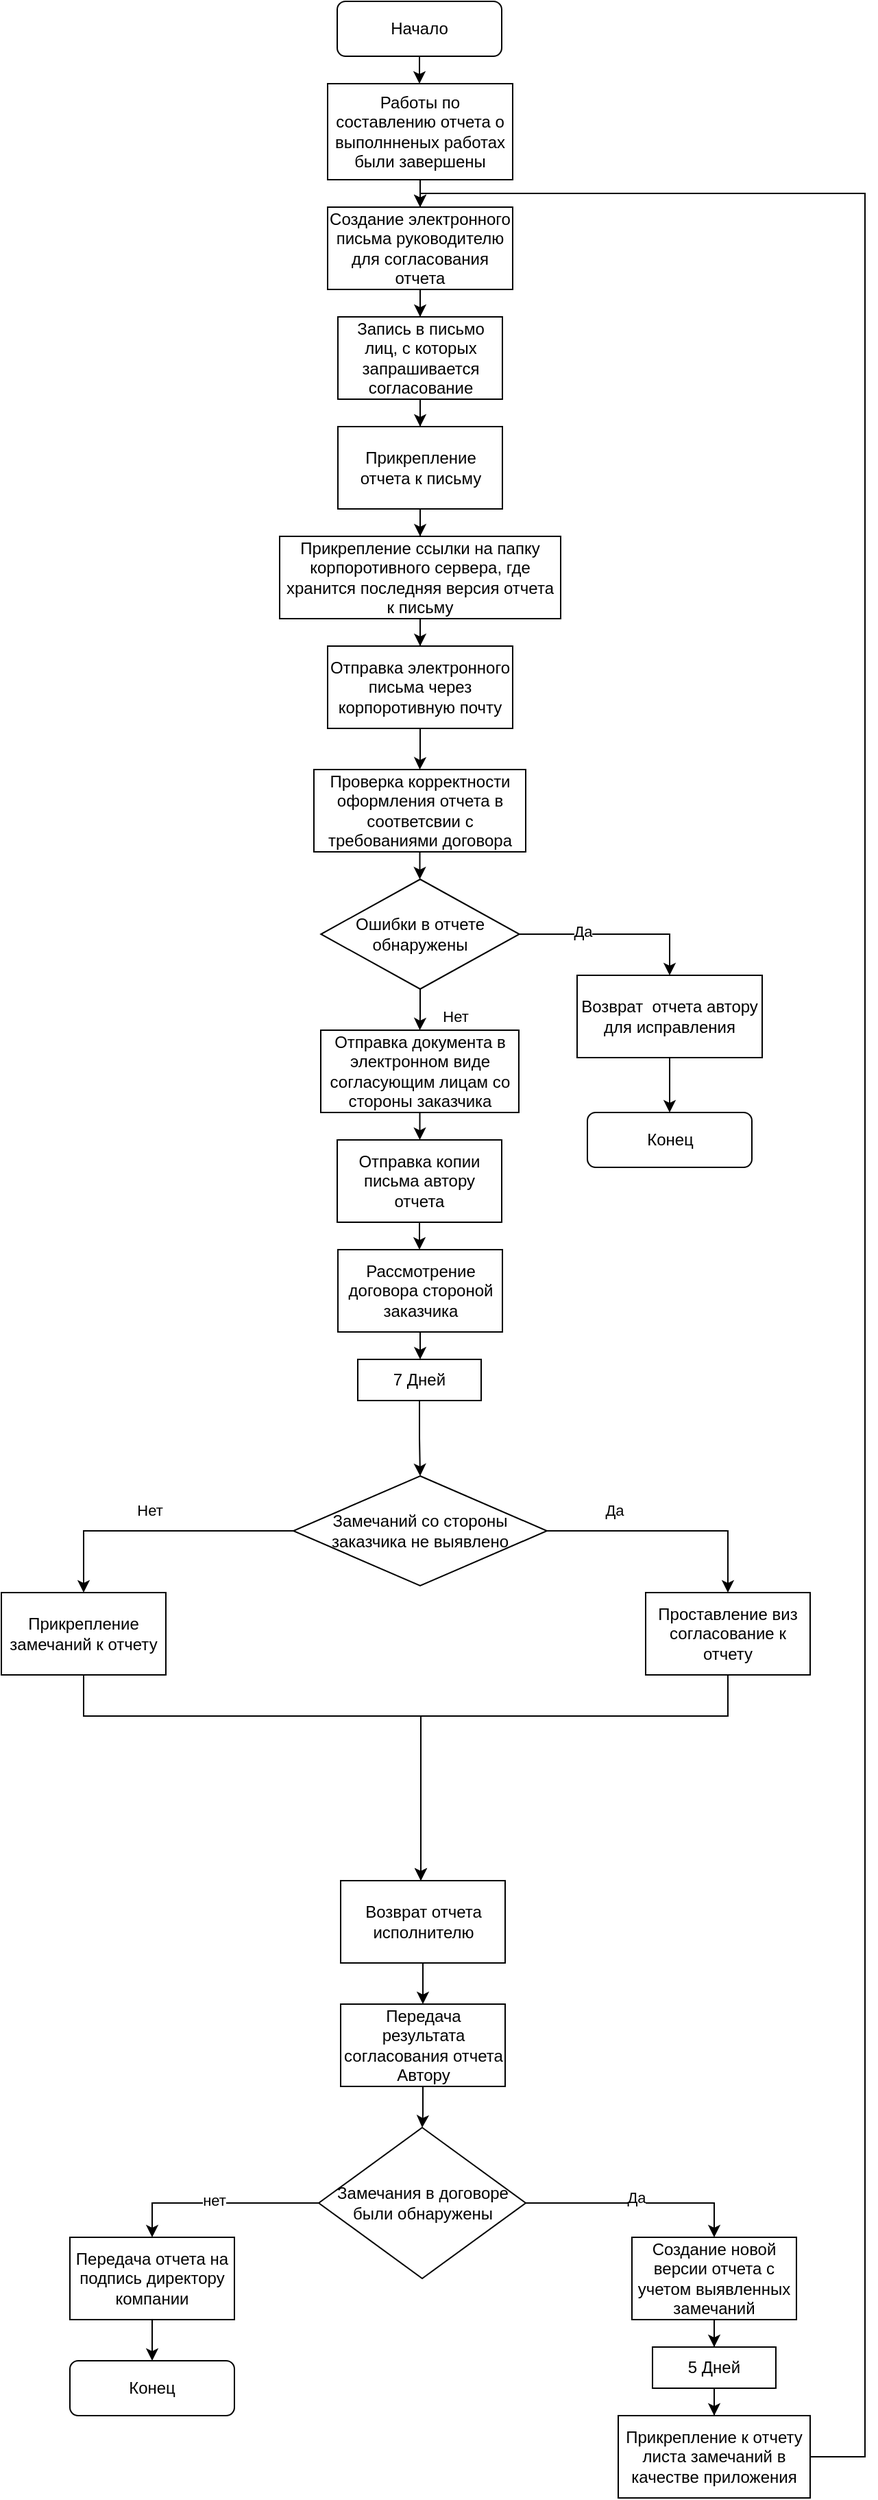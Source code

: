 <mxfile version="22.1.4" type="device">
  <diagram name="Страница — 1" id="YB76bZ7EdFSlboyZnP6n">
    <mxGraphModel dx="1432" dy="-1363" grid="1" gridSize="10" guides="1" tooltips="1" connect="1" arrows="1" fold="1" page="1" pageScale="1" pageWidth="850" pageHeight="1100" math="0" shadow="0">
      <root>
        <mxCell id="0" />
        <mxCell id="1" parent="0" />
        <mxCell id="TEf38cQ9urJb5EhMzlxC-3" value="" style="edgeStyle=orthogonalEdgeStyle;rounded=0;orthogonalLoop=1;jettySize=auto;html=1;" edge="1" parent="1" source="TEf38cQ9urJb5EhMzlxC-1" target="TEf38cQ9urJb5EhMzlxC-2">
          <mxGeometry relative="1" as="geometry" />
        </mxCell>
        <mxCell id="TEf38cQ9urJb5EhMzlxC-1" value="Начало" style="rounded=1;whiteSpace=wrap;html=1;" vertex="1" parent="1">
          <mxGeometry x="365" y="2240" width="120" height="40" as="geometry" />
        </mxCell>
        <mxCell id="TEf38cQ9urJb5EhMzlxC-5" value="" style="edgeStyle=orthogonalEdgeStyle;rounded=0;orthogonalLoop=1;jettySize=auto;html=1;entryX=0.5;entryY=0;entryDx=0;entryDy=0;" edge="1" parent="1" source="TEf38cQ9urJb5EhMzlxC-2" target="TEf38cQ9urJb5EhMzlxC-4">
          <mxGeometry relative="1" as="geometry">
            <mxPoint x="426" y="2390" as="targetPoint" />
          </mxGeometry>
        </mxCell>
        <mxCell id="TEf38cQ9urJb5EhMzlxC-2" value="Работы по составлению отчета о выполнненых работах были завершены" style="whiteSpace=wrap;html=1;rounded=0;" vertex="1" parent="1">
          <mxGeometry x="358" y="2300" width="135" height="70" as="geometry" />
        </mxCell>
        <mxCell id="TEf38cQ9urJb5EhMzlxC-65" style="edgeStyle=orthogonalEdgeStyle;rounded=0;orthogonalLoop=1;jettySize=auto;html=1;entryX=0.5;entryY=0;entryDx=0;entryDy=0;" edge="1" parent="1" source="TEf38cQ9urJb5EhMzlxC-4" target="TEf38cQ9urJb5EhMzlxC-6">
          <mxGeometry relative="1" as="geometry" />
        </mxCell>
        <mxCell id="TEf38cQ9urJb5EhMzlxC-4" value="Создание электронного письма руководителю для согласования отчета" style="whiteSpace=wrap;html=1;rounded=0;" vertex="1" parent="1">
          <mxGeometry x="358" y="2390" width="135" height="60" as="geometry" />
        </mxCell>
        <mxCell id="TEf38cQ9urJb5EhMzlxC-9" value="" style="edgeStyle=orthogonalEdgeStyle;rounded=0;orthogonalLoop=1;jettySize=auto;html=1;" edge="1" parent="1" source="TEf38cQ9urJb5EhMzlxC-6" target="TEf38cQ9urJb5EhMzlxC-8">
          <mxGeometry relative="1" as="geometry" />
        </mxCell>
        <mxCell id="TEf38cQ9urJb5EhMzlxC-6" value="Запись в письмо лиц, с которых запрашивается согласование" style="whiteSpace=wrap;html=1;rounded=0;" vertex="1" parent="1">
          <mxGeometry x="365.5" y="2470" width="120" height="60" as="geometry" />
        </mxCell>
        <mxCell id="TEf38cQ9urJb5EhMzlxC-11" value="" style="edgeStyle=orthogonalEdgeStyle;rounded=0;orthogonalLoop=1;jettySize=auto;html=1;" edge="1" parent="1" source="TEf38cQ9urJb5EhMzlxC-8" target="TEf38cQ9urJb5EhMzlxC-10">
          <mxGeometry relative="1" as="geometry" />
        </mxCell>
        <mxCell id="TEf38cQ9urJb5EhMzlxC-8" value="Прикрепление отчета к письму" style="whiteSpace=wrap;html=1;rounded=0;" vertex="1" parent="1">
          <mxGeometry x="365.5" y="2550" width="120" height="60" as="geometry" />
        </mxCell>
        <mxCell id="TEf38cQ9urJb5EhMzlxC-13" value="" style="edgeStyle=orthogonalEdgeStyle;rounded=0;orthogonalLoop=1;jettySize=auto;html=1;" edge="1" parent="1" source="TEf38cQ9urJb5EhMzlxC-10" target="TEf38cQ9urJb5EhMzlxC-12">
          <mxGeometry relative="1" as="geometry" />
        </mxCell>
        <mxCell id="TEf38cQ9urJb5EhMzlxC-10" value="Прикрепление ссылки на папку корпоротивного сервера, где хранится последняя версия отчета к письму" style="whiteSpace=wrap;html=1;rounded=0;" vertex="1" parent="1">
          <mxGeometry x="323" y="2630" width="205" height="60" as="geometry" />
        </mxCell>
        <mxCell id="TEf38cQ9urJb5EhMzlxC-15" value="" style="edgeStyle=orthogonalEdgeStyle;rounded=0;orthogonalLoop=1;jettySize=auto;html=1;" edge="1" parent="1" source="TEf38cQ9urJb5EhMzlxC-12" target="TEf38cQ9urJb5EhMzlxC-14">
          <mxGeometry relative="1" as="geometry" />
        </mxCell>
        <mxCell id="TEf38cQ9urJb5EhMzlxC-12" value="Отправка электронного письма через корпоротивную почту" style="whiteSpace=wrap;html=1;rounded=0;" vertex="1" parent="1">
          <mxGeometry x="358" y="2710" width="135" height="60" as="geometry" />
        </mxCell>
        <mxCell id="TEf38cQ9urJb5EhMzlxC-17" value="" style="edgeStyle=orthogonalEdgeStyle;rounded=0;orthogonalLoop=1;jettySize=auto;html=1;" edge="1" parent="1" source="TEf38cQ9urJb5EhMzlxC-14" target="TEf38cQ9urJb5EhMzlxC-16">
          <mxGeometry relative="1" as="geometry" />
        </mxCell>
        <mxCell id="TEf38cQ9urJb5EhMzlxC-14" value="Проверка корректности оформления отчета в соответсвии с требованиями договора" style="whiteSpace=wrap;html=1;rounded=0;" vertex="1" parent="1">
          <mxGeometry x="348" y="2800" width="154.5" height="60" as="geometry" />
        </mxCell>
        <mxCell id="TEf38cQ9urJb5EhMzlxC-18" style="edgeStyle=orthogonalEdgeStyle;rounded=0;orthogonalLoop=1;jettySize=auto;html=1;exitX=1;exitY=0.5;exitDx=0;exitDy=0;entryX=0.5;entryY=0;entryDx=0;entryDy=0;" edge="1" parent="1" source="TEf38cQ9urJb5EhMzlxC-16" target="TEf38cQ9urJb5EhMzlxC-19">
          <mxGeometry relative="1" as="geometry">
            <mxPoint x="540" y="2920" as="targetPoint" />
          </mxGeometry>
        </mxCell>
        <mxCell id="TEf38cQ9urJb5EhMzlxC-21" value="Да" style="edgeLabel;html=1;align=center;verticalAlign=middle;resizable=0;points=[];" vertex="1" connectable="0" parent="TEf38cQ9urJb5EhMzlxC-18">
          <mxGeometry x="-0.343" y="2" relative="1" as="geometry">
            <mxPoint as="offset" />
          </mxGeometry>
        </mxCell>
        <mxCell id="TEf38cQ9urJb5EhMzlxC-25" value="" style="edgeStyle=orthogonalEdgeStyle;rounded=0;orthogonalLoop=1;jettySize=auto;html=1;" edge="1" parent="1" source="TEf38cQ9urJb5EhMzlxC-16" target="TEf38cQ9urJb5EhMzlxC-24">
          <mxGeometry relative="1" as="geometry" />
        </mxCell>
        <mxCell id="TEf38cQ9urJb5EhMzlxC-26" value="Нет" style="edgeLabel;html=1;align=center;verticalAlign=middle;resizable=0;points=[];" vertex="1" connectable="0" parent="TEf38cQ9urJb5EhMzlxC-25">
          <mxGeometry x="0.28" relative="1" as="geometry">
            <mxPoint x="25" as="offset" />
          </mxGeometry>
        </mxCell>
        <mxCell id="TEf38cQ9urJb5EhMzlxC-16" value="Ошибки в отчете обнаружены" style="rhombus;whiteSpace=wrap;html=1;rounded=0;" vertex="1" parent="1">
          <mxGeometry x="353.13" y="2880" width="144.75" height="80" as="geometry" />
        </mxCell>
        <mxCell id="TEf38cQ9urJb5EhMzlxC-23" value="" style="edgeStyle=orthogonalEdgeStyle;rounded=0;orthogonalLoop=1;jettySize=auto;html=1;" edge="1" parent="1" source="TEf38cQ9urJb5EhMzlxC-19" target="TEf38cQ9urJb5EhMzlxC-22">
          <mxGeometry relative="1" as="geometry" />
        </mxCell>
        <mxCell id="TEf38cQ9urJb5EhMzlxC-19" value="Возврат&amp;nbsp; отчета автору для исправления" style="whiteSpace=wrap;html=1;rounded=0;" vertex="1" parent="1">
          <mxGeometry x="540" y="2950" width="135" height="60" as="geometry" />
        </mxCell>
        <mxCell id="TEf38cQ9urJb5EhMzlxC-22" value="Конец" style="rounded=1;whiteSpace=wrap;html=1;" vertex="1" parent="1">
          <mxGeometry x="547.5" y="3050" width="120" height="40" as="geometry" />
        </mxCell>
        <mxCell id="TEf38cQ9urJb5EhMzlxC-28" value="" style="edgeStyle=orthogonalEdgeStyle;rounded=0;orthogonalLoop=1;jettySize=auto;html=1;" edge="1" parent="1" source="TEf38cQ9urJb5EhMzlxC-24" target="TEf38cQ9urJb5EhMzlxC-27">
          <mxGeometry relative="1" as="geometry" />
        </mxCell>
        <mxCell id="TEf38cQ9urJb5EhMzlxC-24" value="Отправка документа в электронном виде согласующим лицам со стороны заказчика" style="whiteSpace=wrap;html=1;rounded=0;" vertex="1" parent="1">
          <mxGeometry x="353" y="2990" width="144.5" height="60" as="geometry" />
        </mxCell>
        <mxCell id="TEf38cQ9urJb5EhMzlxC-30" value="" style="edgeStyle=orthogonalEdgeStyle;rounded=0;orthogonalLoop=1;jettySize=auto;html=1;" edge="1" parent="1" source="TEf38cQ9urJb5EhMzlxC-27" target="TEf38cQ9urJb5EhMzlxC-29">
          <mxGeometry relative="1" as="geometry" />
        </mxCell>
        <mxCell id="TEf38cQ9urJb5EhMzlxC-27" value="Отправка копии письма автору отчета" style="whiteSpace=wrap;html=1;rounded=0;" vertex="1" parent="1">
          <mxGeometry x="365" y="3070" width="120" height="60" as="geometry" />
        </mxCell>
        <mxCell id="TEf38cQ9urJb5EhMzlxC-32" value="" style="edgeStyle=orthogonalEdgeStyle;rounded=0;orthogonalLoop=1;jettySize=auto;html=1;" edge="1" parent="1" source="TEf38cQ9urJb5EhMzlxC-29" target="TEf38cQ9urJb5EhMzlxC-31">
          <mxGeometry relative="1" as="geometry" />
        </mxCell>
        <mxCell id="TEf38cQ9urJb5EhMzlxC-29" value="Рассмотрение договора стороной заказчика" style="whiteSpace=wrap;html=1;rounded=0;" vertex="1" parent="1">
          <mxGeometry x="365.51" y="3150" width="120" height="60" as="geometry" />
        </mxCell>
        <mxCell id="TEf38cQ9urJb5EhMzlxC-34" value="" style="edgeStyle=orthogonalEdgeStyle;rounded=0;orthogonalLoop=1;jettySize=auto;html=1;" edge="1" parent="1" source="TEf38cQ9urJb5EhMzlxC-31" target="TEf38cQ9urJb5EhMzlxC-33">
          <mxGeometry relative="1" as="geometry" />
        </mxCell>
        <mxCell id="TEf38cQ9urJb5EhMzlxC-31" value="7 Дней" style="rounded=0;whiteSpace=wrap;html=1;" vertex="1" parent="1">
          <mxGeometry x="380" y="3230" width="90" height="30" as="geometry" />
        </mxCell>
        <mxCell id="TEf38cQ9urJb5EhMzlxC-36" value="" style="edgeStyle=orthogonalEdgeStyle;rounded=0;orthogonalLoop=1;jettySize=auto;html=1;" edge="1" parent="1" source="TEf38cQ9urJb5EhMzlxC-33" target="TEf38cQ9urJb5EhMzlxC-35">
          <mxGeometry relative="1" as="geometry" />
        </mxCell>
        <mxCell id="TEf38cQ9urJb5EhMzlxC-37" value="Да" style="edgeLabel;html=1;align=center;verticalAlign=middle;resizable=0;points=[];" vertex="1" connectable="0" parent="TEf38cQ9urJb5EhMzlxC-36">
          <mxGeometry x="-0.5" y="-2" relative="1" as="geometry">
            <mxPoint x="4" y="-17" as="offset" />
          </mxGeometry>
        </mxCell>
        <mxCell id="TEf38cQ9urJb5EhMzlxC-39" value="" style="edgeStyle=orthogonalEdgeStyle;rounded=0;orthogonalLoop=1;jettySize=auto;html=1;entryX=0.5;entryY=0;entryDx=0;entryDy=0;" edge="1" parent="1" source="TEf38cQ9urJb5EhMzlxC-33" target="TEf38cQ9urJb5EhMzlxC-38">
          <mxGeometry relative="1" as="geometry" />
        </mxCell>
        <mxCell id="TEf38cQ9urJb5EhMzlxC-40" value="Нет" style="edgeLabel;html=1;align=center;verticalAlign=middle;resizable=0;points=[];" vertex="1" connectable="0" parent="TEf38cQ9urJb5EhMzlxC-39">
          <mxGeometry x="0.06" y="-3" relative="1" as="geometry">
            <mxPoint y="-12" as="offset" />
          </mxGeometry>
        </mxCell>
        <mxCell id="TEf38cQ9urJb5EhMzlxC-33" value="Замечаний со стороны заказчика не выявлено" style="rhombus;whiteSpace=wrap;html=1;rounded=0;" vertex="1" parent="1">
          <mxGeometry x="333" y="3315" width="185" height="80" as="geometry" />
        </mxCell>
        <mxCell id="TEf38cQ9urJb5EhMzlxC-43" style="edgeStyle=orthogonalEdgeStyle;rounded=0;orthogonalLoop=1;jettySize=auto;html=1;exitX=0.5;exitY=1;exitDx=0;exitDy=0;" edge="1" parent="1" source="TEf38cQ9urJb5EhMzlxC-35" target="TEf38cQ9urJb5EhMzlxC-41">
          <mxGeometry relative="1" as="geometry">
            <Array as="points">
              <mxPoint x="650" y="3490" />
              <mxPoint x="426" y="3490" />
            </Array>
          </mxGeometry>
        </mxCell>
        <mxCell id="TEf38cQ9urJb5EhMzlxC-35" value="Проставление виз согласование к отчету" style="whiteSpace=wrap;html=1;rounded=0;" vertex="1" parent="1">
          <mxGeometry x="590" y="3400" width="120" height="60" as="geometry" />
        </mxCell>
        <mxCell id="TEf38cQ9urJb5EhMzlxC-44" style="edgeStyle=orthogonalEdgeStyle;rounded=0;orthogonalLoop=1;jettySize=auto;html=1;" edge="1" parent="1" source="TEf38cQ9urJb5EhMzlxC-38" target="TEf38cQ9urJb5EhMzlxC-41">
          <mxGeometry relative="1" as="geometry">
            <Array as="points">
              <mxPoint x="180" y="3490" />
              <mxPoint x="426" y="3490" />
            </Array>
          </mxGeometry>
        </mxCell>
        <mxCell id="TEf38cQ9urJb5EhMzlxC-38" value="Прикрепление замечаний к отчету" style="whiteSpace=wrap;html=1;rounded=0;" vertex="1" parent="1">
          <mxGeometry x="120" y="3400" width="120" height="60" as="geometry" />
        </mxCell>
        <mxCell id="TEf38cQ9urJb5EhMzlxC-46" value="" style="edgeStyle=orthogonalEdgeStyle;rounded=0;orthogonalLoop=1;jettySize=auto;html=1;" edge="1" parent="1" source="TEf38cQ9urJb5EhMzlxC-41" target="TEf38cQ9urJb5EhMzlxC-45">
          <mxGeometry relative="1" as="geometry" />
        </mxCell>
        <mxCell id="TEf38cQ9urJb5EhMzlxC-41" value="Возврат отчета исполнителю" style="whiteSpace=wrap;html=1;rounded=0;" vertex="1" parent="1">
          <mxGeometry x="367.5" y="3610" width="120" height="60" as="geometry" />
        </mxCell>
        <mxCell id="TEf38cQ9urJb5EhMzlxC-48" value="" style="edgeStyle=orthogonalEdgeStyle;rounded=0;orthogonalLoop=1;jettySize=auto;html=1;entryX=0.5;entryY=0;entryDx=0;entryDy=0;" edge="1" parent="1" source="TEf38cQ9urJb5EhMzlxC-45" target="TEf38cQ9urJb5EhMzlxC-49">
          <mxGeometry relative="1" as="geometry">
            <mxPoint x="427.5" y="3790" as="targetPoint" />
          </mxGeometry>
        </mxCell>
        <mxCell id="TEf38cQ9urJb5EhMzlxC-45" value="Передача результата согласования отчета Автору" style="whiteSpace=wrap;html=1;rounded=0;" vertex="1" parent="1">
          <mxGeometry x="367.5" y="3700" width="120" height="60" as="geometry" />
        </mxCell>
        <mxCell id="TEf38cQ9urJb5EhMzlxC-51" style="edgeStyle=orthogonalEdgeStyle;rounded=0;orthogonalLoop=1;jettySize=auto;html=1;exitX=0;exitY=0.5;exitDx=0;exitDy=0;entryX=0.5;entryY=0;entryDx=0;entryDy=0;" edge="1" parent="1" source="TEf38cQ9urJb5EhMzlxC-49" target="TEf38cQ9urJb5EhMzlxC-50">
          <mxGeometry relative="1" as="geometry" />
        </mxCell>
        <mxCell id="TEf38cQ9urJb5EhMzlxC-52" value="нет" style="edgeLabel;html=1;align=center;verticalAlign=middle;resizable=0;points=[];" vertex="1" connectable="0" parent="TEf38cQ9urJb5EhMzlxC-51">
          <mxGeometry x="0.05" y="-2" relative="1" as="geometry">
            <mxPoint as="offset" />
          </mxGeometry>
        </mxCell>
        <mxCell id="TEf38cQ9urJb5EhMzlxC-57" style="edgeStyle=orthogonalEdgeStyle;rounded=0;orthogonalLoop=1;jettySize=auto;html=1;exitX=1;exitY=0.5;exitDx=0;exitDy=0;entryX=0.5;entryY=0;entryDx=0;entryDy=0;" edge="1" parent="1" source="TEf38cQ9urJb5EhMzlxC-49" target="TEf38cQ9urJb5EhMzlxC-56">
          <mxGeometry relative="1" as="geometry" />
        </mxCell>
        <mxCell id="TEf38cQ9urJb5EhMzlxC-58" value="Да" style="edgeLabel;html=1;align=center;verticalAlign=middle;resizable=0;points=[];" vertex="1" connectable="0" parent="TEf38cQ9urJb5EhMzlxC-57">
          <mxGeometry x="-0.009" y="4" relative="1" as="geometry">
            <mxPoint as="offset" />
          </mxGeometry>
        </mxCell>
        <mxCell id="TEf38cQ9urJb5EhMzlxC-49" value="Замечания в договоре были обнаружены" style="rhombus;whiteSpace=wrap;html=1;" vertex="1" parent="1">
          <mxGeometry x="351.5" y="3790" width="151" height="110" as="geometry" />
        </mxCell>
        <mxCell id="TEf38cQ9urJb5EhMzlxC-54" style="edgeStyle=orthogonalEdgeStyle;rounded=0;orthogonalLoop=1;jettySize=auto;html=1;exitX=0.5;exitY=1;exitDx=0;exitDy=0;exitPerimeter=0;" edge="1" parent="1" source="TEf38cQ9urJb5EhMzlxC-50" target="TEf38cQ9urJb5EhMzlxC-53">
          <mxGeometry relative="1" as="geometry">
            <Array as="points" />
          </mxGeometry>
        </mxCell>
        <mxCell id="TEf38cQ9urJb5EhMzlxC-50" value="Передача отчета на подпись директору компании" style="rounded=0;whiteSpace=wrap;html=1;" vertex="1" parent="1">
          <mxGeometry x="170" y="3870" width="120" height="60" as="geometry" />
        </mxCell>
        <mxCell id="TEf38cQ9urJb5EhMzlxC-53" value="Конец" style="rounded=1;whiteSpace=wrap;html=1;" vertex="1" parent="1">
          <mxGeometry x="170" y="3960" width="120" height="40" as="geometry" />
        </mxCell>
        <mxCell id="TEf38cQ9urJb5EhMzlxC-60" value="" style="edgeStyle=orthogonalEdgeStyle;rounded=0;orthogonalLoop=1;jettySize=auto;html=1;" edge="1" parent="1" source="TEf38cQ9urJb5EhMzlxC-56" target="TEf38cQ9urJb5EhMzlxC-59">
          <mxGeometry relative="1" as="geometry" />
        </mxCell>
        <mxCell id="TEf38cQ9urJb5EhMzlxC-56" value="Создание новой версии отчета с учетом выявленных замечаний" style="rounded=0;whiteSpace=wrap;html=1;" vertex="1" parent="1">
          <mxGeometry x="580" y="3870" width="120" height="60" as="geometry" />
        </mxCell>
        <mxCell id="TEf38cQ9urJb5EhMzlxC-62" value="" style="edgeStyle=orthogonalEdgeStyle;rounded=0;orthogonalLoop=1;jettySize=auto;html=1;" edge="1" parent="1" source="TEf38cQ9urJb5EhMzlxC-59" target="TEf38cQ9urJb5EhMzlxC-61">
          <mxGeometry relative="1" as="geometry" />
        </mxCell>
        <mxCell id="TEf38cQ9urJb5EhMzlxC-59" value="5 Дней" style="rounded=0;whiteSpace=wrap;html=1;" vertex="1" parent="1">
          <mxGeometry x="595" y="3950" width="90" height="30" as="geometry" />
        </mxCell>
        <mxCell id="TEf38cQ9urJb5EhMzlxC-63" style="edgeStyle=orthogonalEdgeStyle;rounded=0;orthogonalLoop=1;jettySize=auto;html=1;entryX=0.5;entryY=0;entryDx=0;entryDy=0;" edge="1" parent="1" source="TEf38cQ9urJb5EhMzlxC-61" target="TEf38cQ9urJb5EhMzlxC-4">
          <mxGeometry relative="1" as="geometry">
            <Array as="points">
              <mxPoint x="750" y="4030" />
              <mxPoint x="750" y="2380" />
              <mxPoint x="425" y="2380" />
            </Array>
          </mxGeometry>
        </mxCell>
        <mxCell id="TEf38cQ9urJb5EhMzlxC-61" value="Прикрепление к отчету листа замечаний в качестве приложения" style="whiteSpace=wrap;html=1;rounded=0;" vertex="1" parent="1">
          <mxGeometry x="570" y="4000" width="140" height="60" as="geometry" />
        </mxCell>
      </root>
    </mxGraphModel>
  </diagram>
</mxfile>

